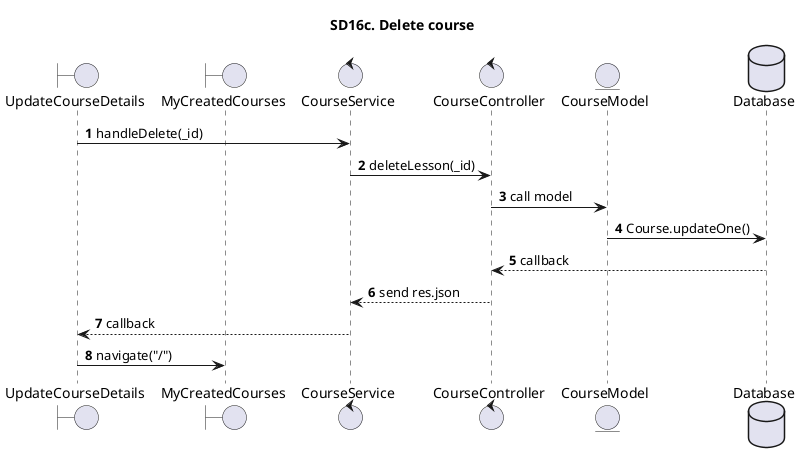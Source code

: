 @startuml SQ

autonumber

title SD16c. Delete course

boundary "UpdateCourseDetails"
boundary "MyCreatedCourses"
control "CourseService"
control "CourseController"
entity "CourseModel"
database "Database"

UpdateCourseDetails -> CourseService: handleDelete(_id)
CourseService -> CourseController: deleteLesson(_id)
CourseController -> CourseModel: call model
CourseModel -> Database: Course.updateOne()
Database --> CourseController: callback
CourseController --> CourseService: send res.json
CourseService --> UpdateCourseDetails: callback
UpdateCourseDetails -> MyCreatedCourses: navigate("/")

@enduml